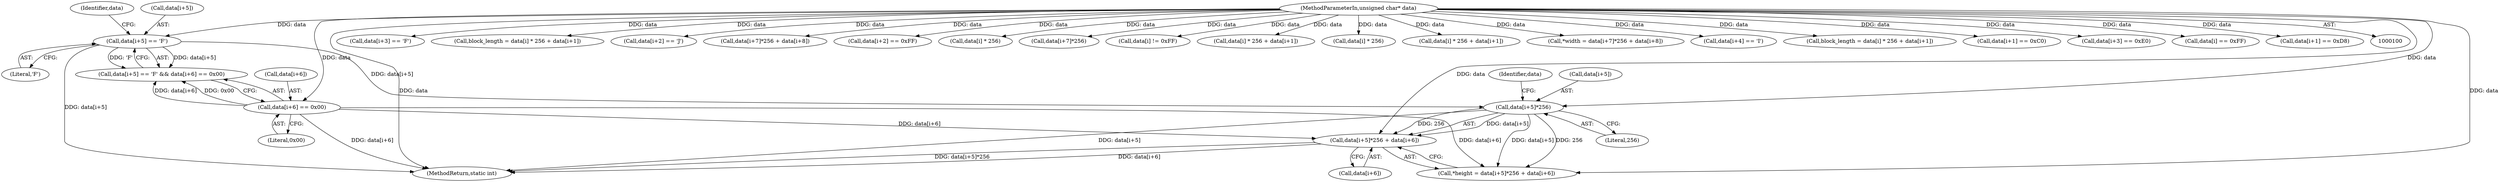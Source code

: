 digraph "0_PDFGen_ee58aff6918b8bbc3be29b9e3089485ea46ff956@array" {
"1000249" [label="(Call,data[i+5]*256 + data[i+6])"];
"1000250" [label="(Call,data[i+5]*256)"];
"1000182" [label="(Call,data[i+5] == 'F')"];
"1000101" [label="(MethodParameterIn,unsigned char* data)"];
"1000189" [label="(Call,data[i+6] == 0x00)"];
"1000251" [label="(Call,data[i+5])"];
"1000166" [label="(Call,data[i+3] == 'F')"];
"1000246" [label="(Call,*height = data[i+5]*256 + data[i+6])"];
"1000198" [label="(Call,block_length = data[i] * 256 + data[i+1])"];
"1000249" [label="(Call,data[i+5]*256 + data[i+6])"];
"1000158" [label="(Call,data[i+2] == 'J')"];
"1000191" [label="(Identifier,data)"];
"1000265" [label="(Call,data[i+7]*256 + data[i+8])"];
"1000257" [label="(Call,data[i+6])"];
"1000250" [label="(Call,data[i+5]*256)"];
"1000132" [label="(Call,data[i+2] == 0xFF)"];
"1000201" [label="(Call,data[i] * 256)"];
"1000266" [label="(Call,data[i+7]*256)"];
"1000189" [label="(Call,data[i+6] == 0x00)"];
"1000256" [label="(Literal,256)"];
"1000229" [label="(Call,data[i] != 0xFF)"];
"1000291" [label="(Call,data[i] * 256 + data[i+1])"];
"1000292" [label="(Call,data[i] * 256)"];
"1000188" [label="(Literal,'F')"];
"1000181" [label="(Call,data[i+5] == 'F' && data[i+6] == 0x00)"];
"1000200" [label="(Call,data[i] * 256 + data[i+1])"];
"1000262" [label="(Call,*width = data[i+7]*256 + data[i+8])"];
"1000174" [label="(Call,data[i+4] == 'I')"];
"1000258" [label="(Identifier,data)"];
"1000305" [label="(MethodReturn,static int)"];
"1000289" [label="(Call,block_length = data[i] * 256 + data[i+1])"];
"1000190" [label="(Call,data[i+6])"];
"1000182" [label="(Call,data[i+5] == 'F')"];
"1000195" [label="(Literal,0x00)"];
"1000238" [label="(Call,data[i+1] == 0xC0)"];
"1000183" [label="(Call,data[i+5])"];
"1000101" [label="(MethodParameterIn,unsigned char* data)"];
"1000139" [label="(Call,data[i+3] == 0xE0)"];
"1000118" [label="(Call,data[i] == 0xFF)"];
"1000124" [label="(Call,data[i+1] == 0xD8)"];
"1000249" -> "1000246"  [label="AST: "];
"1000249" -> "1000257"  [label="CFG: "];
"1000250" -> "1000249"  [label="AST: "];
"1000257" -> "1000249"  [label="AST: "];
"1000246" -> "1000249"  [label="CFG: "];
"1000249" -> "1000305"  [label="DDG: data[i+6]"];
"1000249" -> "1000305"  [label="DDG: data[i+5]*256"];
"1000250" -> "1000249"  [label="DDG: data[i+5]"];
"1000250" -> "1000249"  [label="DDG: 256"];
"1000189" -> "1000249"  [label="DDG: data[i+6]"];
"1000101" -> "1000249"  [label="DDG: data"];
"1000250" -> "1000256"  [label="CFG: "];
"1000251" -> "1000250"  [label="AST: "];
"1000256" -> "1000250"  [label="AST: "];
"1000258" -> "1000250"  [label="CFG: "];
"1000250" -> "1000305"  [label="DDG: data[i+5]"];
"1000250" -> "1000246"  [label="DDG: data[i+5]"];
"1000250" -> "1000246"  [label="DDG: 256"];
"1000182" -> "1000250"  [label="DDG: data[i+5]"];
"1000101" -> "1000250"  [label="DDG: data"];
"1000182" -> "1000181"  [label="AST: "];
"1000182" -> "1000188"  [label="CFG: "];
"1000183" -> "1000182"  [label="AST: "];
"1000188" -> "1000182"  [label="AST: "];
"1000191" -> "1000182"  [label="CFG: "];
"1000181" -> "1000182"  [label="CFG: "];
"1000182" -> "1000305"  [label="DDG: data[i+5]"];
"1000182" -> "1000181"  [label="DDG: data[i+5]"];
"1000182" -> "1000181"  [label="DDG: 'F'"];
"1000101" -> "1000182"  [label="DDG: data"];
"1000101" -> "1000100"  [label="AST: "];
"1000101" -> "1000305"  [label="DDG: data"];
"1000101" -> "1000118"  [label="DDG: data"];
"1000101" -> "1000124"  [label="DDG: data"];
"1000101" -> "1000132"  [label="DDG: data"];
"1000101" -> "1000139"  [label="DDG: data"];
"1000101" -> "1000158"  [label="DDG: data"];
"1000101" -> "1000166"  [label="DDG: data"];
"1000101" -> "1000174"  [label="DDG: data"];
"1000101" -> "1000189"  [label="DDG: data"];
"1000101" -> "1000198"  [label="DDG: data"];
"1000101" -> "1000201"  [label="DDG: data"];
"1000101" -> "1000200"  [label="DDG: data"];
"1000101" -> "1000229"  [label="DDG: data"];
"1000101" -> "1000238"  [label="DDG: data"];
"1000101" -> "1000246"  [label="DDG: data"];
"1000101" -> "1000262"  [label="DDG: data"];
"1000101" -> "1000266"  [label="DDG: data"];
"1000101" -> "1000265"  [label="DDG: data"];
"1000101" -> "1000289"  [label="DDG: data"];
"1000101" -> "1000292"  [label="DDG: data"];
"1000101" -> "1000291"  [label="DDG: data"];
"1000189" -> "1000181"  [label="AST: "];
"1000189" -> "1000195"  [label="CFG: "];
"1000190" -> "1000189"  [label="AST: "];
"1000195" -> "1000189"  [label="AST: "];
"1000181" -> "1000189"  [label="CFG: "];
"1000189" -> "1000305"  [label="DDG: data[i+6]"];
"1000189" -> "1000181"  [label="DDG: data[i+6]"];
"1000189" -> "1000181"  [label="DDG: 0x00"];
"1000189" -> "1000246"  [label="DDG: data[i+6]"];
}
